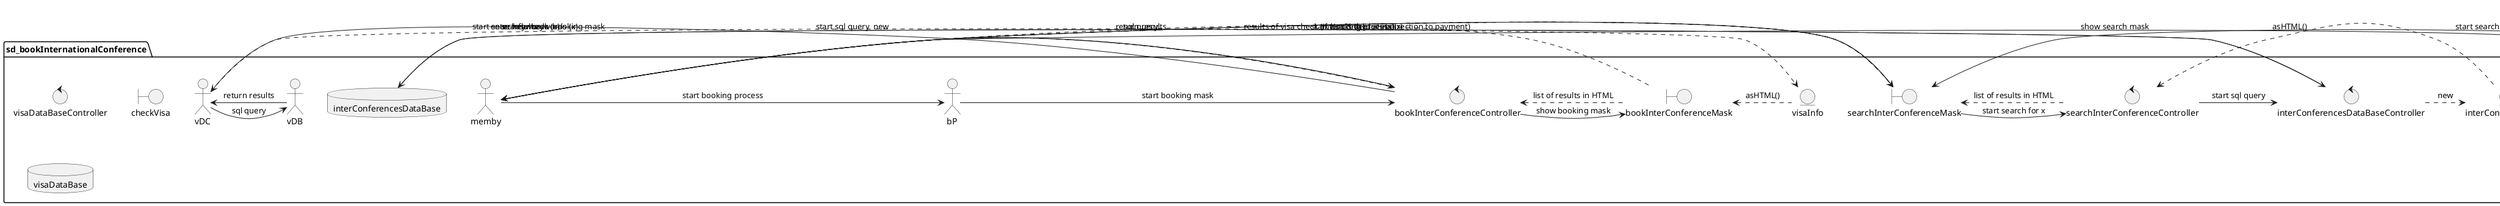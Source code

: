 @startuml

package sd_bookInternationalConference {
    actor memby as m

    control bookingInterfaceController as bIC
    control searchInterConferenceController as sICC
    control bookInterConferenceController as bICC
    control interConferencesDataBaseController as iCDBC
    control visaDataBaseController as vDBC

    boundary bookingInterface as bI
    boundary searchInterConferenceMask as sICM
    boundary bookInterConferenceMask as bICM
    boundary checkVisa as cV

    entity interConferencesList as iCL
    entity visaInfo as vI

    database interConferencesDataBase as iCDB
    database visaDataBase as vDD

    /'SEARCH AN INTERNATIONAL CONFERENCE AND GET THE RESULTS'/
    m -> bI : start search
    bI -> bIC : start search mask
    sICM <- bIC : show search mask
    m <. sICM : search mask
    m -> sICM : enter keywords (x)
    m -> sICM : start search for keywords (x)
    sICM -> sICC : start search for x
    sICC -> iCDBC : start sql query
    iCDB <- iCDBC : sql query
    iCDB -> iCDBC : return results
    iCDBC .> iCL : new
    sICC <. iCL : asHTML()
    sICM <. sICC : list of results in HTML
    m <. sICM : results

    /'BOOK AN INTERNATIONAL CONFERENCE AND PERFORM A VISA CHECK'/
    m -> bP : start booking process
    bP -> bICC : start booking mask
    bICC -> bICM : show booking mask
    m <. bICM : booking mask
    m -> bICC : enter credentials (x)
    m -> bICC : start booking process (x)
    vDC <- bICC : start sql query
    vDC -> vDB : sql query
    vDC <- vDB : return results
    vDC .> vI : new
    bICM <. vI : asHTML()
    bICC <. bICM : list of results in HTML
    m <. bICC : results of visa check (if visa is valid -> redirection to payment)
}

@enduml
